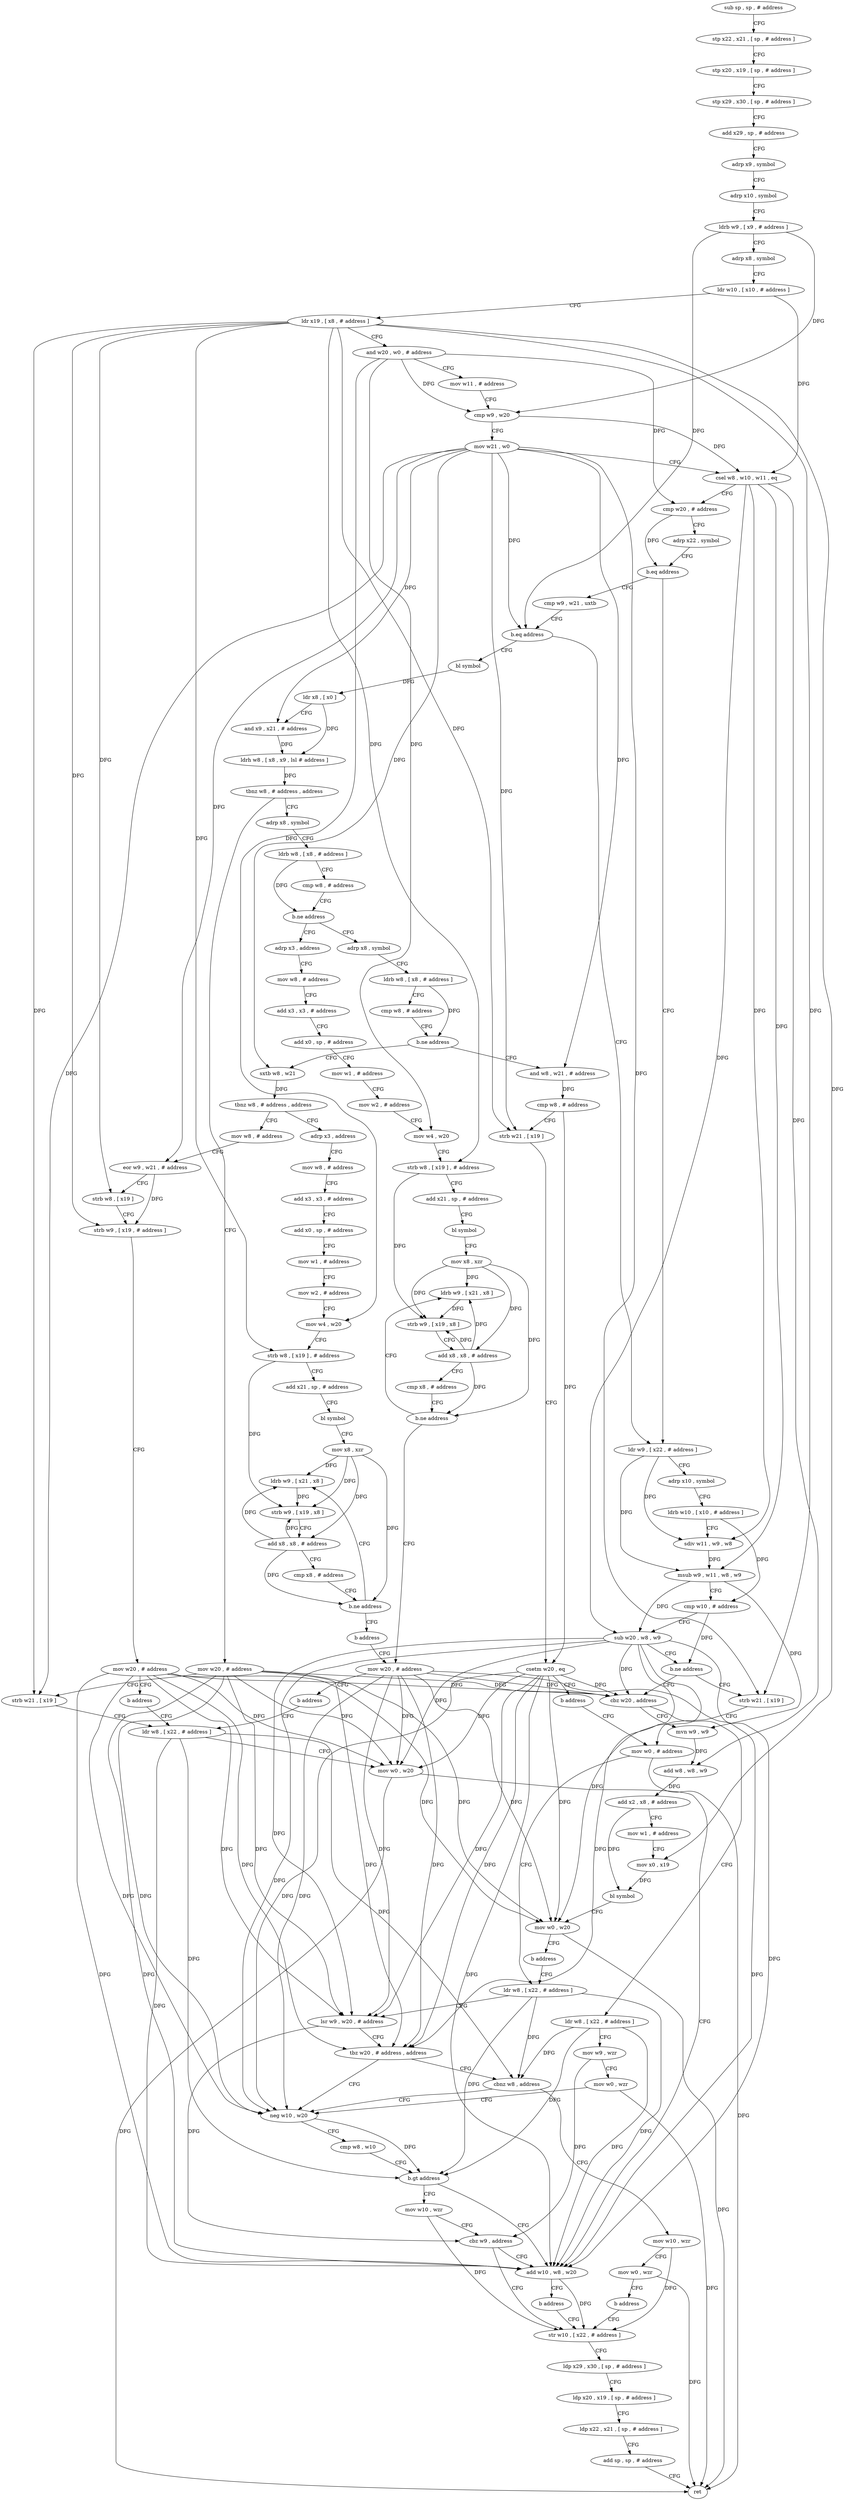 digraph "func" {
"4212924" [label = "sub sp , sp , # address" ]
"4212928" [label = "stp x22 , x21 , [ sp , # address ]" ]
"4212932" [label = "stp x20 , x19 , [ sp , # address ]" ]
"4212936" [label = "stp x29 , x30 , [ sp , # address ]" ]
"4212940" [label = "add x29 , sp , # address" ]
"4212944" [label = "adrp x9 , symbol" ]
"4212948" [label = "adrp x10 , symbol" ]
"4212952" [label = "ldrb w9 , [ x9 , # address ]" ]
"4212956" [label = "adrp x8 , symbol" ]
"4212960" [label = "ldr w10 , [ x10 , # address ]" ]
"4212964" [label = "ldr x19 , [ x8 , # address ]" ]
"4212968" [label = "and w20 , w0 , # address" ]
"4212972" [label = "mov w11 , # address" ]
"4212976" [label = "cmp w9 , w20" ]
"4212980" [label = "mov w21 , w0" ]
"4212984" [label = "csel w8 , w10 , w11 , eq" ]
"4212988" [label = "cmp w20 , # address" ]
"4212992" [label = "adrp x22 , symbol" ]
"4212996" [label = "b.eq address" ]
"4213116" [label = "ldr w9 , [ x22 , # address ]" ]
"4213000" [label = "cmp w9 , w21 , uxtb" ]
"4213120" [label = "adrp x10 , symbol" ]
"4213124" [label = "ldrb w10 , [ x10 , # address ]" ]
"4213128" [label = "sdiv w11 , w9 , w8" ]
"4213132" [label = "msub w9 , w11 , w8 , w9" ]
"4213136" [label = "cmp w10 , # address" ]
"4213140" [label = "sub w20 , w8 , w9" ]
"4213144" [label = "b.ne address" ]
"4213208" [label = "strb w21 , [ x19 ]" ]
"4213148" [label = "cbz w20 , address" ]
"4213004" [label = "b.eq address" ]
"4213008" [label = "bl symbol" ]
"4213212" [label = "mov w0 , # address" ]
"4213292" [label = "ldr w8 , [ x22 , # address ]" ]
"4213152" [label = "mvn w9 , w9" ]
"4213012" [label = "ldr x8 , [ x0 ]" ]
"4213016" [label = "and x9 , x21 , # address" ]
"4213020" [label = "ldrh w8 , [ x8 , x9 , lsl # address ]" ]
"4213024" [label = "tbnz w8 , # address , address" ]
"4213184" [label = "mov w20 , # address" ]
"4213028" [label = "adrp x8 , symbol" ]
"4213304" [label = "neg w10 , w20" ]
"4213308" [label = "cmp w8 , w10" ]
"4213312" [label = "b.gt address" ]
"4213200" [label = "add w10 , w8 , w20" ]
"4213316" [label = "mov w10 , wzr" ]
"4213228" [label = "cbnz w8 , address" ]
"4213232" [label = "mov w10 , wzr" ]
"4213296" [label = "mov w9 , wzr" ]
"4213300" [label = "mov w0 , wzr" ]
"4213156" [label = "add w8 , w8 , w9" ]
"4213160" [label = "add x2 , x8 , # address" ]
"4213164" [label = "mov w1 , # address" ]
"4213168" [label = "mov x0 , x19" ]
"4213172" [label = "bl symbol" ]
"4213176" [label = "mov w0 , w20" ]
"4213180" [label = "b address" ]
"4213216" [label = "ldr w8 , [ x22 , # address ]" ]
"4213188" [label = "strb w21 , [ x19 ]" ]
"4213192" [label = "ldr w8 , [ x22 , # address ]" ]
"4213032" [label = "ldrb w8 , [ x8 , # address ]" ]
"4213036" [label = "cmp w8 , # address" ]
"4213040" [label = "b.ne address" ]
"4213244" [label = "adrp x8 , symbol" ]
"4213044" [label = "adrp x3 , address" ]
"4213204" [label = "b address" ]
"4213324" [label = "str w10 , [ x22 , # address ]" ]
"4213320" [label = "cbz w9 , address" ]
"4213236" [label = "mov w0 , wzr" ]
"4213240" [label = "b address" ]
"4213220" [label = "lsr w9 , w20 , # address" ]
"4213224" [label = "tbz w20 , # address , address" ]
"4213328" [label = "ldp x29 , x30 , [ sp , # address ]" ]
"4213332" [label = "ldp x20 , x19 , [ sp , # address ]" ]
"4213336" [label = "ldp x22 , x21 , [ sp , # address ]" ]
"4213340" [label = "add sp , sp , # address" ]
"4213344" [label = "ret" ]
"4213248" [label = "ldrb w8 , [ x8 , # address ]" ]
"4213252" [label = "cmp w8 , # address" ]
"4213256" [label = "b.ne address" ]
"4213348" [label = "and w8 , w21 , # address" ]
"4213260" [label = "sxtb w8 , w21" ]
"4213048" [label = "mov w8 , # address" ]
"4213052" [label = "add x3 , x3 , # address" ]
"4213056" [label = "add x0 , sp , # address" ]
"4213060" [label = "mov w1 , # address" ]
"4213064" [label = "mov w2 , # address" ]
"4213068" [label = "mov w4 , w20" ]
"4213072" [label = "strb w8 , [ x19 ] , # address" ]
"4213076" [label = "add x21 , sp , # address" ]
"4213080" [label = "bl symbol" ]
"4213084" [label = "mov x8 , xzr" ]
"4213088" [label = "ldrb w9 , [ x21 , x8 ]" ]
"4213352" [label = "cmp w8 , # address" ]
"4213356" [label = "strb w21 , [ x19 ]" ]
"4213360" [label = "csetm w20 , eq" ]
"4213364" [label = "b address" ]
"4213264" [label = "tbnz w8 , # address , address" ]
"4213368" [label = "adrp x3 , address" ]
"4213268" [label = "mov w8 , # address" ]
"4213092" [label = "strb w9 , [ x19 , x8 ]" ]
"4213096" [label = "add x8 , x8 , # address" ]
"4213100" [label = "cmp x8 , # address" ]
"4213104" [label = "b.ne address" ]
"4213108" [label = "mov w20 , # address" ]
"4213112" [label = "b address" ]
"4213372" [label = "mov w8 , # address" ]
"4213376" [label = "add x3 , x3 , # address" ]
"4213380" [label = "add x0 , sp , # address" ]
"4213384" [label = "mov w1 , # address" ]
"4213388" [label = "mov w2 , # address" ]
"4213392" [label = "mov w4 , w20" ]
"4213396" [label = "strb w8 , [ x19 ] , # address" ]
"4213400" [label = "add x21 , sp , # address" ]
"4213404" [label = "bl symbol" ]
"4213408" [label = "mov x8 , xzr" ]
"4213412" [label = "ldrb w9 , [ x21 , x8 ]" ]
"4213272" [label = "eor w9 , w21 , # address" ]
"4213276" [label = "strb w8 , [ x19 ]" ]
"4213280" [label = "strb w9 , [ x19 , # address ]" ]
"4213284" [label = "mov w20 , # address" ]
"4213288" [label = "b address" ]
"4213196" [label = "mov w0 , w20" ]
"4213416" [label = "strb w9 , [ x19 , x8 ]" ]
"4213420" [label = "add x8 , x8 , # address" ]
"4213424" [label = "cmp x8 , # address" ]
"4213428" [label = "b.ne address" ]
"4213432" [label = "b address" ]
"4212924" -> "4212928" [ label = "CFG" ]
"4212928" -> "4212932" [ label = "CFG" ]
"4212932" -> "4212936" [ label = "CFG" ]
"4212936" -> "4212940" [ label = "CFG" ]
"4212940" -> "4212944" [ label = "CFG" ]
"4212944" -> "4212948" [ label = "CFG" ]
"4212948" -> "4212952" [ label = "CFG" ]
"4212952" -> "4212956" [ label = "CFG" ]
"4212952" -> "4212976" [ label = "DFG" ]
"4212952" -> "4213004" [ label = "DFG" ]
"4212956" -> "4212960" [ label = "CFG" ]
"4212960" -> "4212964" [ label = "CFG" ]
"4212960" -> "4212984" [ label = "DFG" ]
"4212964" -> "4212968" [ label = "CFG" ]
"4212964" -> "4213208" [ label = "DFG" ]
"4212964" -> "4213168" [ label = "DFG" ]
"4212964" -> "4213188" [ label = "DFG" ]
"4212964" -> "4213072" [ label = "DFG" ]
"4212964" -> "4213356" [ label = "DFG" ]
"4212964" -> "4213396" [ label = "DFG" ]
"4212964" -> "4213276" [ label = "DFG" ]
"4212964" -> "4213280" [ label = "DFG" ]
"4212968" -> "4212972" [ label = "CFG" ]
"4212968" -> "4212976" [ label = "DFG" ]
"4212968" -> "4212988" [ label = "DFG" ]
"4212968" -> "4213068" [ label = "DFG" ]
"4212968" -> "4213392" [ label = "DFG" ]
"4212972" -> "4212976" [ label = "CFG" ]
"4212976" -> "4212980" [ label = "CFG" ]
"4212976" -> "4212984" [ label = "DFG" ]
"4212980" -> "4212984" [ label = "CFG" ]
"4212980" -> "4213004" [ label = "DFG" ]
"4212980" -> "4213208" [ label = "DFG" ]
"4212980" -> "4213016" [ label = "DFG" ]
"4212980" -> "4213188" [ label = "DFG" ]
"4212980" -> "4213348" [ label = "DFG" ]
"4212980" -> "4213356" [ label = "DFG" ]
"4212980" -> "4213260" [ label = "DFG" ]
"4212980" -> "4213272" [ label = "DFG" ]
"4212984" -> "4212988" [ label = "CFG" ]
"4212984" -> "4213128" [ label = "DFG" ]
"4212984" -> "4213132" [ label = "DFG" ]
"4212984" -> "4213140" [ label = "DFG" ]
"4212984" -> "4213156" [ label = "DFG" ]
"4212988" -> "4212992" [ label = "CFG" ]
"4212988" -> "4212996" [ label = "DFG" ]
"4212992" -> "4212996" [ label = "CFG" ]
"4212996" -> "4213116" [ label = "CFG" ]
"4212996" -> "4213000" [ label = "CFG" ]
"4213116" -> "4213120" [ label = "CFG" ]
"4213116" -> "4213128" [ label = "DFG" ]
"4213116" -> "4213132" [ label = "DFG" ]
"4213000" -> "4213004" [ label = "CFG" ]
"4213120" -> "4213124" [ label = "CFG" ]
"4213124" -> "4213128" [ label = "CFG" ]
"4213124" -> "4213136" [ label = "DFG" ]
"4213128" -> "4213132" [ label = "DFG" ]
"4213132" -> "4213136" [ label = "CFG" ]
"4213132" -> "4213140" [ label = "DFG" ]
"4213132" -> "4213152" [ label = "DFG" ]
"4213136" -> "4213140" [ label = "CFG" ]
"4213136" -> "4213144" [ label = "DFG" ]
"4213140" -> "4213144" [ label = "CFG" ]
"4213140" -> "4213148" [ label = "DFG" ]
"4213140" -> "4213176" [ label = "DFG" ]
"4213140" -> "4213220" [ label = "DFG" ]
"4213140" -> "4213224" [ label = "DFG" ]
"4213140" -> "4213304" [ label = "DFG" ]
"4213140" -> "4213196" [ label = "DFG" ]
"4213140" -> "4213200" [ label = "DFG" ]
"4213144" -> "4213208" [ label = "CFG" ]
"4213144" -> "4213148" [ label = "CFG" ]
"4213208" -> "4213212" [ label = "CFG" ]
"4213148" -> "4213292" [ label = "CFG" ]
"4213148" -> "4213152" [ label = "CFG" ]
"4213004" -> "4213116" [ label = "CFG" ]
"4213004" -> "4213008" [ label = "CFG" ]
"4213008" -> "4213012" [ label = "DFG" ]
"4213212" -> "4213216" [ label = "CFG" ]
"4213212" -> "4213344" [ label = "DFG" ]
"4213292" -> "4213296" [ label = "CFG" ]
"4213292" -> "4213312" [ label = "DFG" ]
"4213292" -> "4213228" [ label = "DFG" ]
"4213292" -> "4213200" [ label = "DFG" ]
"4213152" -> "4213156" [ label = "DFG" ]
"4213012" -> "4213016" [ label = "CFG" ]
"4213012" -> "4213020" [ label = "DFG" ]
"4213016" -> "4213020" [ label = "DFG" ]
"4213020" -> "4213024" [ label = "DFG" ]
"4213024" -> "4213184" [ label = "CFG" ]
"4213024" -> "4213028" [ label = "CFG" ]
"4213184" -> "4213188" [ label = "CFG" ]
"4213184" -> "4213148" [ label = "DFG" ]
"4213184" -> "4213176" [ label = "DFG" ]
"4213184" -> "4213220" [ label = "DFG" ]
"4213184" -> "4213224" [ label = "DFG" ]
"4213184" -> "4213304" [ label = "DFG" ]
"4213184" -> "4213196" [ label = "DFG" ]
"4213184" -> "4213200" [ label = "DFG" ]
"4213028" -> "4213032" [ label = "CFG" ]
"4213304" -> "4213308" [ label = "CFG" ]
"4213304" -> "4213312" [ label = "DFG" ]
"4213308" -> "4213312" [ label = "CFG" ]
"4213312" -> "4213200" [ label = "CFG" ]
"4213312" -> "4213316" [ label = "CFG" ]
"4213200" -> "4213204" [ label = "CFG" ]
"4213200" -> "4213324" [ label = "DFG" ]
"4213316" -> "4213320" [ label = "CFG" ]
"4213316" -> "4213324" [ label = "DFG" ]
"4213228" -> "4213304" [ label = "CFG" ]
"4213228" -> "4213232" [ label = "CFG" ]
"4213232" -> "4213236" [ label = "CFG" ]
"4213232" -> "4213324" [ label = "DFG" ]
"4213296" -> "4213300" [ label = "CFG" ]
"4213296" -> "4213320" [ label = "DFG" ]
"4213300" -> "4213304" [ label = "CFG" ]
"4213300" -> "4213344" [ label = "DFG" ]
"4213156" -> "4213160" [ label = "DFG" ]
"4213160" -> "4213164" [ label = "CFG" ]
"4213160" -> "4213172" [ label = "DFG" ]
"4213164" -> "4213168" [ label = "CFG" ]
"4213168" -> "4213172" [ label = "DFG" ]
"4213172" -> "4213176" [ label = "CFG" ]
"4213176" -> "4213180" [ label = "CFG" ]
"4213176" -> "4213344" [ label = "DFG" ]
"4213180" -> "4213216" [ label = "CFG" ]
"4213216" -> "4213220" [ label = "CFG" ]
"4213216" -> "4213312" [ label = "DFG" ]
"4213216" -> "4213228" [ label = "DFG" ]
"4213216" -> "4213200" [ label = "DFG" ]
"4213188" -> "4213192" [ label = "CFG" ]
"4213192" -> "4213196" [ label = "CFG" ]
"4213192" -> "4213312" [ label = "DFG" ]
"4213192" -> "4213228" [ label = "DFG" ]
"4213192" -> "4213200" [ label = "DFG" ]
"4213032" -> "4213036" [ label = "CFG" ]
"4213032" -> "4213040" [ label = "DFG" ]
"4213036" -> "4213040" [ label = "CFG" ]
"4213040" -> "4213244" [ label = "CFG" ]
"4213040" -> "4213044" [ label = "CFG" ]
"4213244" -> "4213248" [ label = "CFG" ]
"4213044" -> "4213048" [ label = "CFG" ]
"4213204" -> "4213324" [ label = "CFG" ]
"4213324" -> "4213328" [ label = "CFG" ]
"4213320" -> "4213200" [ label = "CFG" ]
"4213320" -> "4213324" [ label = "CFG" ]
"4213236" -> "4213240" [ label = "CFG" ]
"4213236" -> "4213344" [ label = "DFG" ]
"4213240" -> "4213324" [ label = "CFG" ]
"4213220" -> "4213224" [ label = "CFG" ]
"4213220" -> "4213320" [ label = "DFG" ]
"4213224" -> "4213304" [ label = "CFG" ]
"4213224" -> "4213228" [ label = "CFG" ]
"4213328" -> "4213332" [ label = "CFG" ]
"4213332" -> "4213336" [ label = "CFG" ]
"4213336" -> "4213340" [ label = "CFG" ]
"4213340" -> "4213344" [ label = "CFG" ]
"4213248" -> "4213252" [ label = "CFG" ]
"4213248" -> "4213256" [ label = "DFG" ]
"4213252" -> "4213256" [ label = "CFG" ]
"4213256" -> "4213348" [ label = "CFG" ]
"4213256" -> "4213260" [ label = "CFG" ]
"4213348" -> "4213352" [ label = "DFG" ]
"4213260" -> "4213264" [ label = "DFG" ]
"4213048" -> "4213052" [ label = "CFG" ]
"4213052" -> "4213056" [ label = "CFG" ]
"4213056" -> "4213060" [ label = "CFG" ]
"4213060" -> "4213064" [ label = "CFG" ]
"4213064" -> "4213068" [ label = "CFG" ]
"4213068" -> "4213072" [ label = "CFG" ]
"4213072" -> "4213076" [ label = "CFG" ]
"4213072" -> "4213092" [ label = "DFG" ]
"4213076" -> "4213080" [ label = "CFG" ]
"4213080" -> "4213084" [ label = "CFG" ]
"4213084" -> "4213088" [ label = "DFG" ]
"4213084" -> "4213092" [ label = "DFG" ]
"4213084" -> "4213096" [ label = "DFG" ]
"4213084" -> "4213104" [ label = "DFG" ]
"4213088" -> "4213092" [ label = "DFG" ]
"4213352" -> "4213356" [ label = "CFG" ]
"4213352" -> "4213360" [ label = "DFG" ]
"4213356" -> "4213360" [ label = "CFG" ]
"4213360" -> "4213364" [ label = "CFG" ]
"4213360" -> "4213148" [ label = "DFG" ]
"4213360" -> "4213176" [ label = "DFG" ]
"4213360" -> "4213220" [ label = "DFG" ]
"4213360" -> "4213224" [ label = "DFG" ]
"4213360" -> "4213304" [ label = "DFG" ]
"4213360" -> "4213196" [ label = "DFG" ]
"4213360" -> "4213200" [ label = "DFG" ]
"4213364" -> "4213212" [ label = "CFG" ]
"4213264" -> "4213368" [ label = "CFG" ]
"4213264" -> "4213268" [ label = "CFG" ]
"4213368" -> "4213372" [ label = "CFG" ]
"4213268" -> "4213272" [ label = "CFG" ]
"4213092" -> "4213096" [ label = "CFG" ]
"4213096" -> "4213100" [ label = "CFG" ]
"4213096" -> "4213088" [ label = "DFG" ]
"4213096" -> "4213092" [ label = "DFG" ]
"4213096" -> "4213104" [ label = "DFG" ]
"4213100" -> "4213104" [ label = "CFG" ]
"4213104" -> "4213088" [ label = "CFG" ]
"4213104" -> "4213108" [ label = "CFG" ]
"4213108" -> "4213112" [ label = "CFG" ]
"4213108" -> "4213148" [ label = "DFG" ]
"4213108" -> "4213176" [ label = "DFG" ]
"4213108" -> "4213220" [ label = "DFG" ]
"4213108" -> "4213224" [ label = "DFG" ]
"4213108" -> "4213304" [ label = "DFG" ]
"4213108" -> "4213196" [ label = "DFG" ]
"4213108" -> "4213200" [ label = "DFG" ]
"4213112" -> "4213192" [ label = "CFG" ]
"4213372" -> "4213376" [ label = "CFG" ]
"4213376" -> "4213380" [ label = "CFG" ]
"4213380" -> "4213384" [ label = "CFG" ]
"4213384" -> "4213388" [ label = "CFG" ]
"4213388" -> "4213392" [ label = "CFG" ]
"4213392" -> "4213396" [ label = "CFG" ]
"4213396" -> "4213400" [ label = "CFG" ]
"4213396" -> "4213416" [ label = "DFG" ]
"4213400" -> "4213404" [ label = "CFG" ]
"4213404" -> "4213408" [ label = "CFG" ]
"4213408" -> "4213412" [ label = "DFG" ]
"4213408" -> "4213416" [ label = "DFG" ]
"4213408" -> "4213420" [ label = "DFG" ]
"4213408" -> "4213428" [ label = "DFG" ]
"4213412" -> "4213416" [ label = "DFG" ]
"4213272" -> "4213276" [ label = "CFG" ]
"4213272" -> "4213280" [ label = "DFG" ]
"4213276" -> "4213280" [ label = "CFG" ]
"4213280" -> "4213284" [ label = "CFG" ]
"4213284" -> "4213288" [ label = "CFG" ]
"4213284" -> "4213148" [ label = "DFG" ]
"4213284" -> "4213176" [ label = "DFG" ]
"4213284" -> "4213220" [ label = "DFG" ]
"4213284" -> "4213224" [ label = "DFG" ]
"4213284" -> "4213304" [ label = "DFG" ]
"4213284" -> "4213196" [ label = "DFG" ]
"4213284" -> "4213200" [ label = "DFG" ]
"4213288" -> "4213192" [ label = "CFG" ]
"4213196" -> "4213200" [ label = "CFG" ]
"4213196" -> "4213344" [ label = "DFG" ]
"4213416" -> "4213420" [ label = "CFG" ]
"4213420" -> "4213424" [ label = "CFG" ]
"4213420" -> "4213412" [ label = "DFG" ]
"4213420" -> "4213416" [ label = "DFG" ]
"4213420" -> "4213428" [ label = "DFG" ]
"4213424" -> "4213428" [ label = "CFG" ]
"4213428" -> "4213412" [ label = "CFG" ]
"4213428" -> "4213432" [ label = "CFG" ]
"4213432" -> "4213108" [ label = "CFG" ]
}
